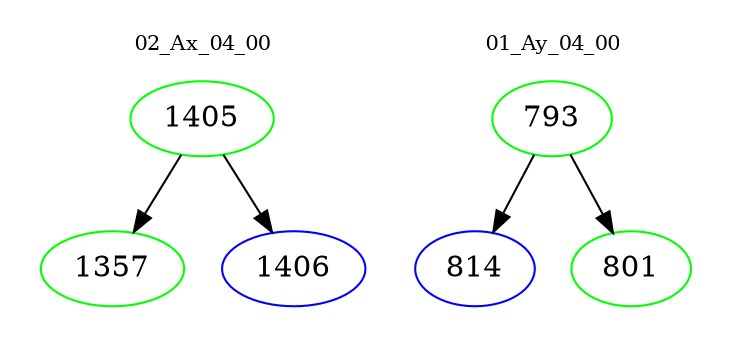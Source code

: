 digraph{
subgraph cluster_0 {
color = white
label = "02_Ax_04_00";
fontsize=10;
T0_1405 [label="1405", color="green"]
T0_1405 -> T0_1357 [color="black"]
T0_1357 [label="1357", color="green"]
T0_1405 -> T0_1406 [color="black"]
T0_1406 [label="1406", color="blue"]
}
subgraph cluster_1 {
color = white
label = "01_Ay_04_00";
fontsize=10;
T1_793 [label="793", color="green"]
T1_793 -> T1_814 [color="black"]
T1_814 [label="814", color="blue"]
T1_793 -> T1_801 [color="black"]
T1_801 [label="801", color="green"]
}
}
